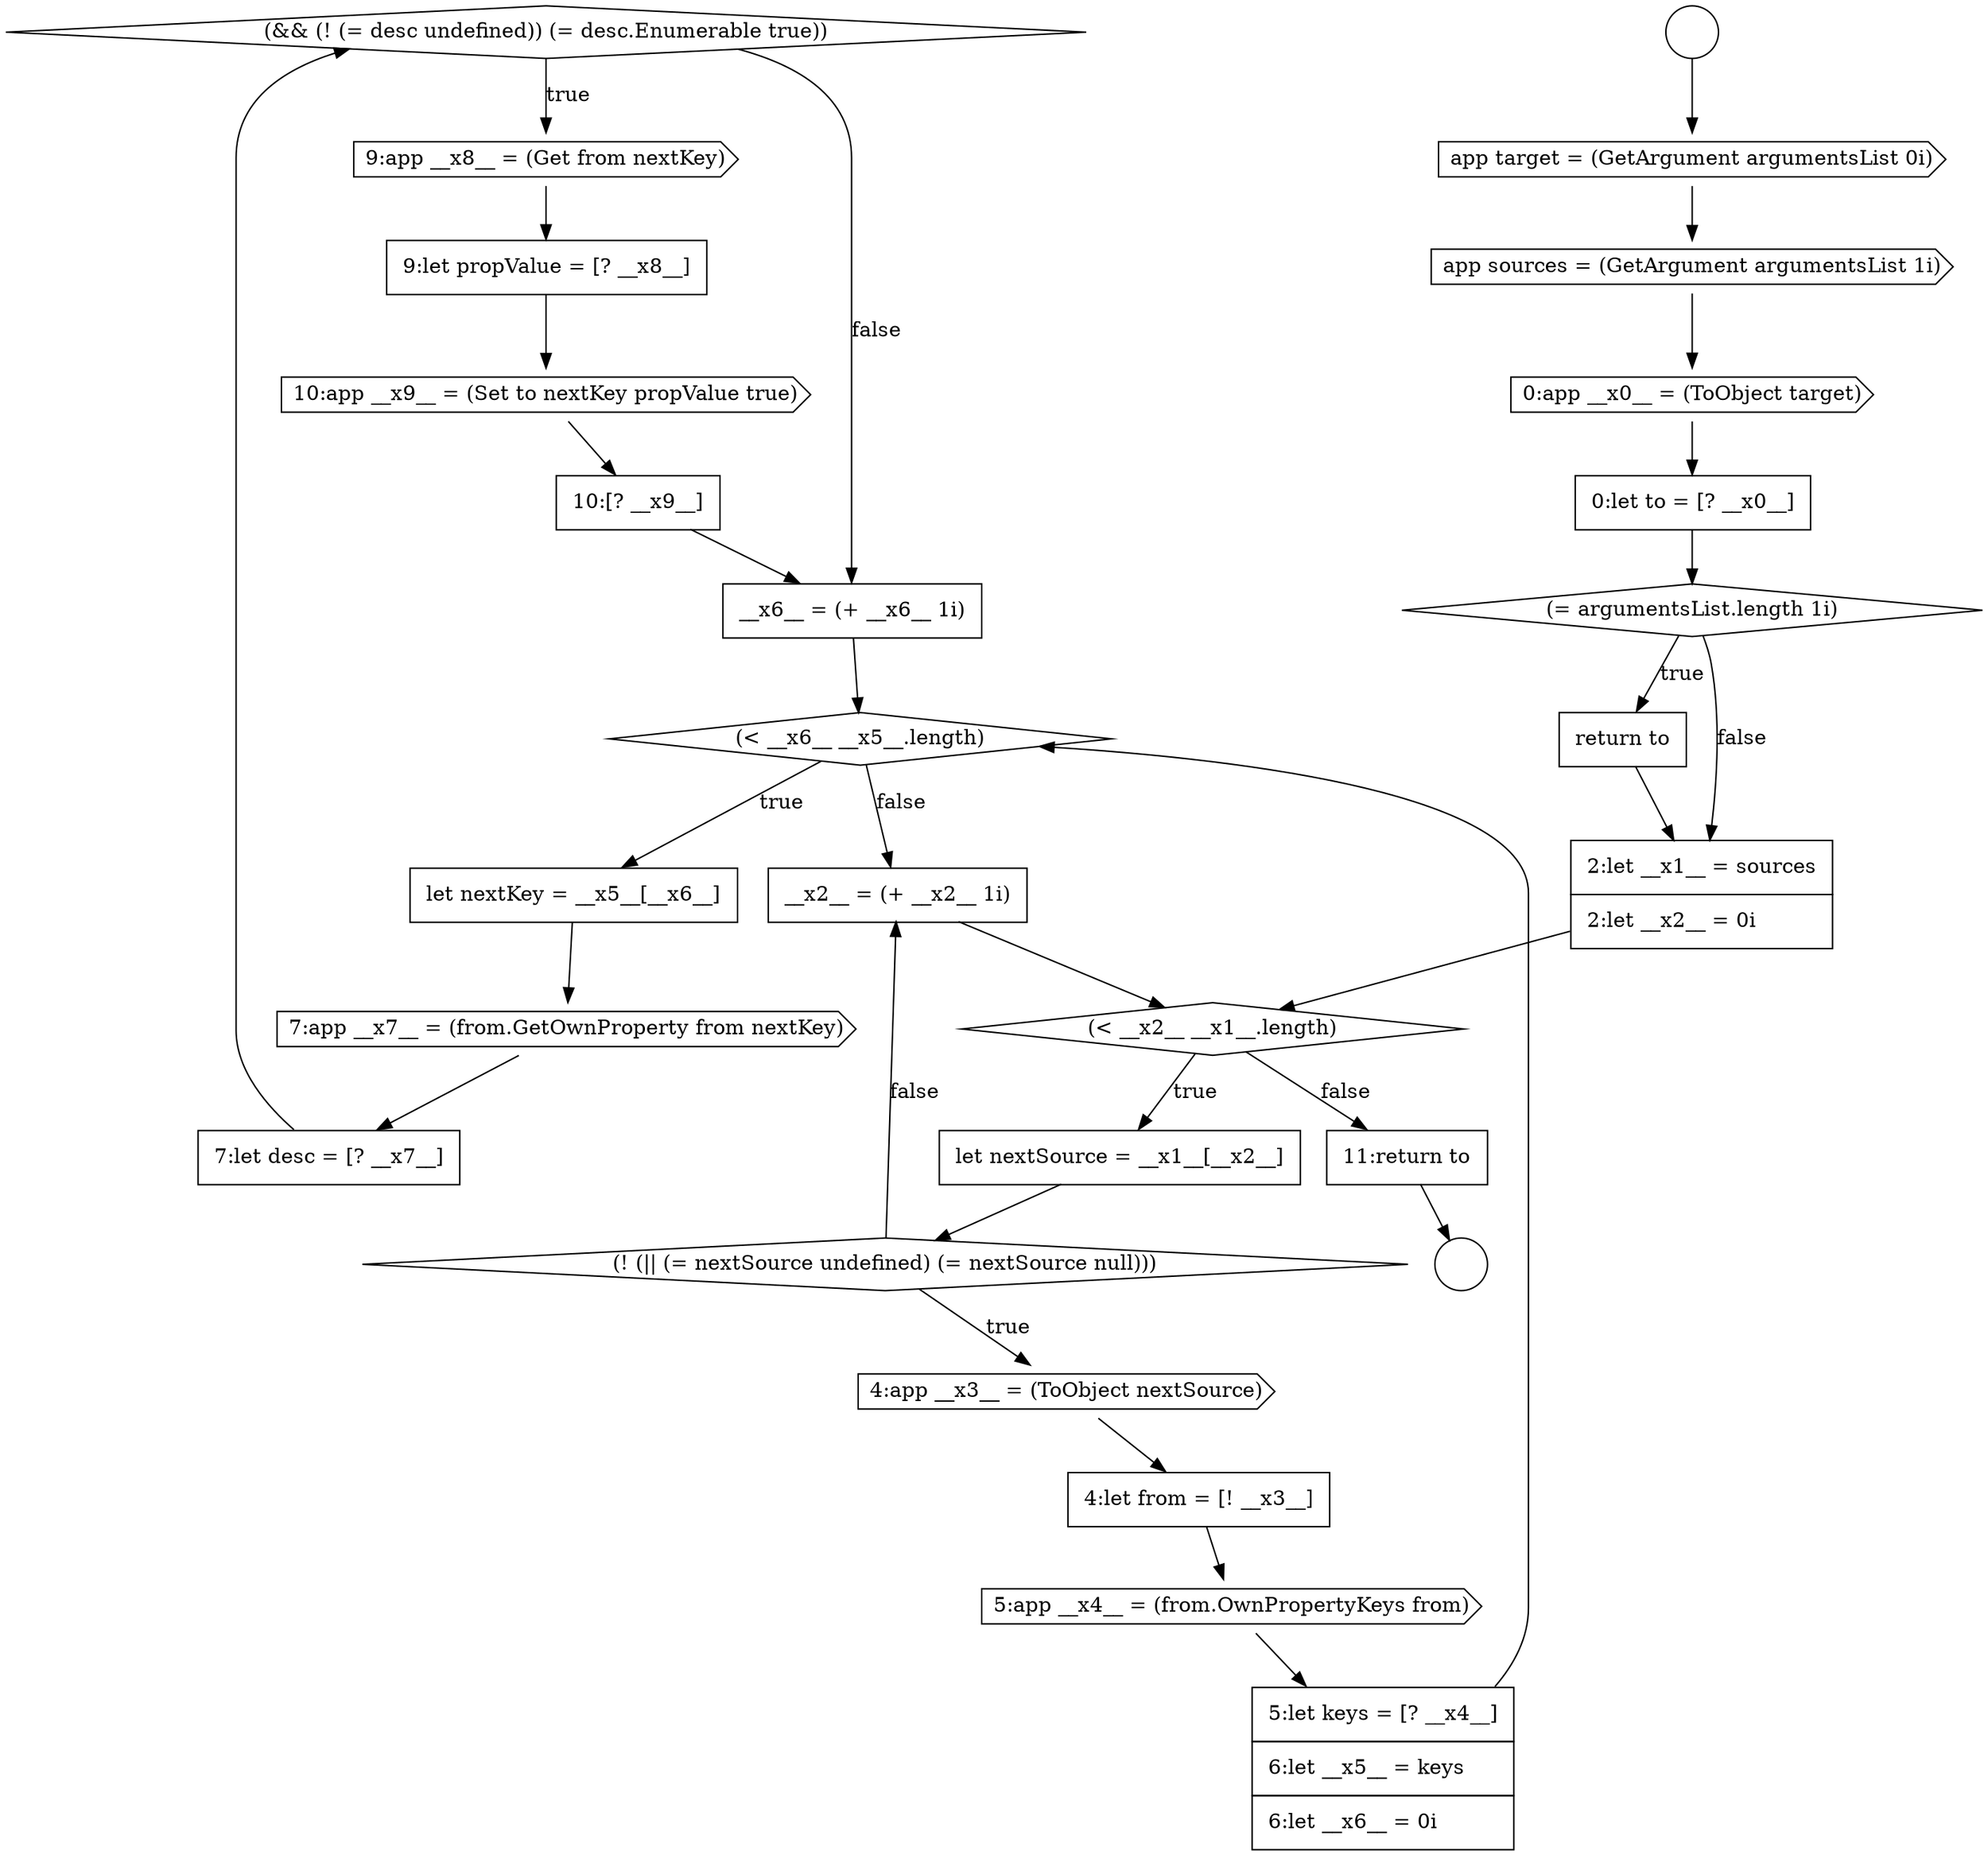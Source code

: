 digraph {
  node12244 [shape=diamond, label=<<font color="black">(&amp;&amp; (! (= desc undefined)) (= desc.Enumerable true))</font>> color="black" fillcolor="white" style=filled]
  node12225 [shape=circle label=" " color="black" fillcolor="white" style=filled]
  node12229 [shape=none, margin=0, label=<<font color="black">
    <table border="0" cellborder="1" cellspacing="0" cellpadding="10">
      <tr><td align="left">0:let to = [? __x0__]</td></tr>
    </table>
  </font>> color="black" fillcolor="white" style=filled]
  node12249 [shape=none, margin=0, label=<<font color="black">
    <table border="0" cellborder="1" cellspacing="0" cellpadding="10">
      <tr><td align="left">__x6__ = (+ __x6__ 1i)</td></tr>
    </table>
  </font>> color="black" fillcolor="white" style=filled]
  node12232 [shape=none, margin=0, label=<<font color="black">
    <table border="0" cellborder="1" cellspacing="0" cellpadding="10">
      <tr><td align="left">2:let __x1__ = sources</td></tr>
      <tr><td align="left">2:let __x2__ = 0i</td></tr>
    </table>
  </font>> color="black" fillcolor="white" style=filled]
  node12247 [shape=cds, label=<<font color="black">10:app __x9__ = (Set to nextKey propValue true)</font>> color="black" fillcolor="white" style=filled]
  node12228 [shape=cds, label=<<font color="black">0:app __x0__ = (ToObject target)</font>> color="black" fillcolor="white" style=filled]
  node12243 [shape=none, margin=0, label=<<font color="black">
    <table border="0" cellborder="1" cellspacing="0" cellpadding="10">
      <tr><td align="left">7:let desc = [? __x7__]</td></tr>
    </table>
  </font>> color="black" fillcolor="white" style=filled]
  node12250 [shape=none, margin=0, label=<<font color="black">
    <table border="0" cellborder="1" cellspacing="0" cellpadding="10">
      <tr><td align="left">__x2__ = (+ __x2__ 1i)</td></tr>
    </table>
  </font>> color="black" fillcolor="white" style=filled]
  node12231 [shape=none, margin=0, label=<<font color="black">
    <table border="0" cellborder="1" cellspacing="0" cellpadding="10">
      <tr><td align="left">return to</td></tr>
    </table>
  </font>> color="black" fillcolor="white" style=filled]
  node12242 [shape=cds, label=<<font color="black">7:app __x7__ = (from.GetOwnProperty from nextKey)</font>> color="black" fillcolor="white" style=filled]
  node12227 [shape=cds, label=<<font color="black">app sources = (GetArgument argumentsList 1i)</font>> color="black" fillcolor="white" style=filled]
  node12241 [shape=none, margin=0, label=<<font color="black">
    <table border="0" cellborder="1" cellspacing="0" cellpadding="10">
      <tr><td align="left">let nextKey = __x5__[__x6__]</td></tr>
    </table>
  </font>> color="black" fillcolor="white" style=filled]
  node12226 [shape=cds, label=<<font color="black">app target = (GetArgument argumentsList 0i)</font>> color="black" fillcolor="white" style=filled]
  node12245 [shape=cds, label=<<font color="black">9:app __x8__ = (Get from nextKey)</font>> color="black" fillcolor="white" style=filled]
  node12230 [shape=diamond, label=<<font color="black">(= argumentsList.length 1i)</font>> color="black" fillcolor="white" style=filled]
  node12240 [shape=diamond, label=<<font color="black">(&lt; __x6__ __x5__.length)</font>> color="black" fillcolor="white" style=filled]
  node12235 [shape=diamond, label=<<font color="black">(! (|| (= nextSource undefined) (= nextSource null)))</font>> color="black" fillcolor="white" style=filled]
  node12237 [shape=none, margin=0, label=<<font color="black">
    <table border="0" cellborder="1" cellspacing="0" cellpadding="10">
      <tr><td align="left">4:let from = [! __x3__]</td></tr>
    </table>
  </font>> color="black" fillcolor="white" style=filled]
  node12236 [shape=cds, label=<<font color="black">4:app __x3__ = (ToObject nextSource)</font>> color="black" fillcolor="white" style=filled]
  node12238 [shape=cds, label=<<font color="black">5:app __x4__ = (from.OwnPropertyKeys from)</font>> color="black" fillcolor="white" style=filled]
  node12233 [shape=diamond, label=<<font color="black">(&lt; __x2__ __x1__.length)</font>> color="black" fillcolor="white" style=filled]
  node12246 [shape=none, margin=0, label=<<font color="black">
    <table border="0" cellborder="1" cellspacing="0" cellpadding="10">
      <tr><td align="left">9:let propValue = [? __x8__]</td></tr>
    </table>
  </font>> color="black" fillcolor="white" style=filled]
  node12248 [shape=none, margin=0, label=<<font color="black">
    <table border="0" cellborder="1" cellspacing="0" cellpadding="10">
      <tr><td align="left">10:[? __x9__]</td></tr>
    </table>
  </font>> color="black" fillcolor="white" style=filled]
  node12224 [shape=circle label=" " color="black" fillcolor="white" style=filled]
  node12251 [shape=none, margin=0, label=<<font color="black">
    <table border="0" cellborder="1" cellspacing="0" cellpadding="10">
      <tr><td align="left">11:return to</td></tr>
    </table>
  </font>> color="black" fillcolor="white" style=filled]
  node12239 [shape=none, margin=0, label=<<font color="black">
    <table border="0" cellborder="1" cellspacing="0" cellpadding="10">
      <tr><td align="left">5:let keys = [? __x4__]</td></tr>
      <tr><td align="left">6:let __x5__ = keys</td></tr>
      <tr><td align="left">6:let __x6__ = 0i</td></tr>
    </table>
  </font>> color="black" fillcolor="white" style=filled]
  node12234 [shape=none, margin=0, label=<<font color="black">
    <table border="0" cellborder="1" cellspacing="0" cellpadding="10">
      <tr><td align="left">let nextSource = __x1__[__x2__]</td></tr>
    </table>
  </font>> color="black" fillcolor="white" style=filled]
  node12232 -> node12233 [ color="black"]
  node12239 -> node12240 [ color="black"]
  node12237 -> node12238 [ color="black"]
  node12242 -> node12243 [ color="black"]
  node12226 -> node12227 [ color="black"]
  node12244 -> node12245 [label=<<font color="black">true</font>> color="black"]
  node12244 -> node12249 [label=<<font color="black">false</font>> color="black"]
  node12235 -> node12236 [label=<<font color="black">true</font>> color="black"]
  node12235 -> node12250 [label=<<font color="black">false</font>> color="black"]
  node12231 -> node12232 [ color="black"]
  node12240 -> node12241 [label=<<font color="black">true</font>> color="black"]
  node12240 -> node12250 [label=<<font color="black">false</font>> color="black"]
  node12234 -> node12235 [ color="black"]
  node12249 -> node12240 [ color="black"]
  node12230 -> node12231 [label=<<font color="black">true</font>> color="black"]
  node12230 -> node12232 [label=<<font color="black">false</font>> color="black"]
  node12248 -> node12249 [ color="black"]
  node12251 -> node12225 [ color="black"]
  node12228 -> node12229 [ color="black"]
  node12229 -> node12230 [ color="black"]
  node12241 -> node12242 [ color="black"]
  node12227 -> node12228 [ color="black"]
  node12247 -> node12248 [ color="black"]
  node12250 -> node12233 [ color="black"]
  node12243 -> node12244 [ color="black"]
  node12233 -> node12234 [label=<<font color="black">true</font>> color="black"]
  node12233 -> node12251 [label=<<font color="black">false</font>> color="black"]
  node12246 -> node12247 [ color="black"]
  node12245 -> node12246 [ color="black"]
  node12236 -> node12237 [ color="black"]
  node12224 -> node12226 [ color="black"]
  node12238 -> node12239 [ color="black"]
}
